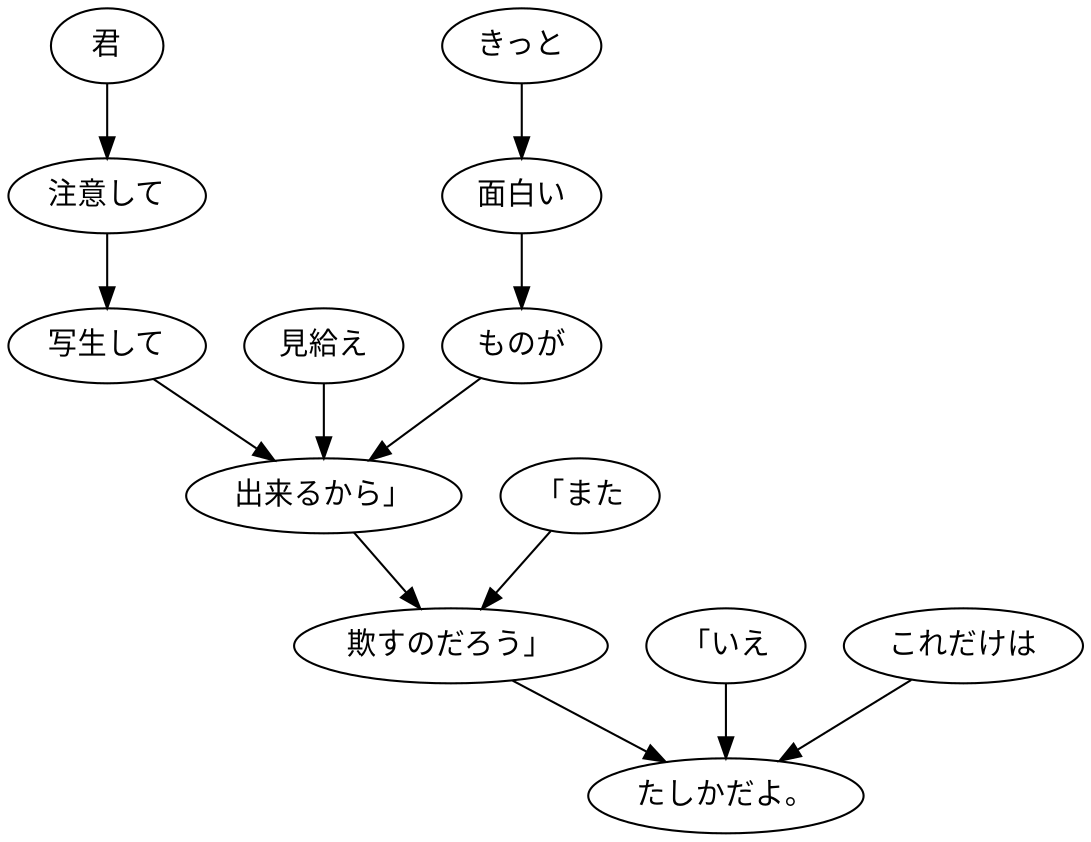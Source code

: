 digraph graph317 {
	node0 [label="君"];
	node1 [label="注意して"];
	node2 [label="写生して"];
	node3 [label="見給え"];
	node4 [label="きっと"];
	node5 [label="面白い"];
	node6 [label="ものが"];
	node7 [label="出来るから」"];
	node8 [label="「また"];
	node9 [label="欺すのだろう」"];
	node10 [label="「いえ"];
	node11 [label="これだけは"];
	node12 [label="たしかだよ。"];
	node0 -> node1;
	node1 -> node2;
	node2 -> node7;
	node3 -> node7;
	node4 -> node5;
	node5 -> node6;
	node6 -> node7;
	node7 -> node9;
	node8 -> node9;
	node9 -> node12;
	node10 -> node12;
	node11 -> node12;
}
